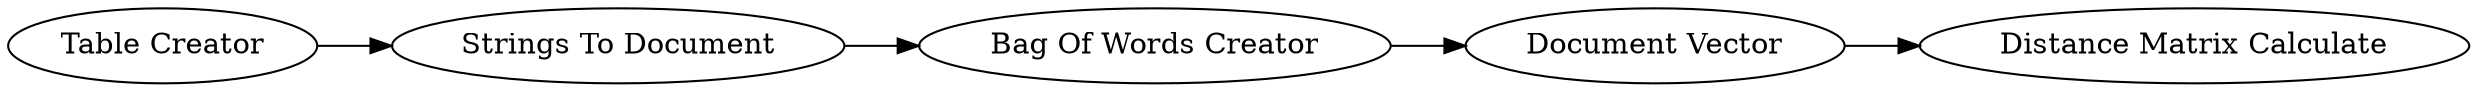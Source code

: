 digraph {
	1 -> 2
	4 -> 3
	2 -> 4
	3 -> 6
	1 [label="Table Creator"]
	4 [label="Bag Of Words Creator"]
	6 [label="Distance Matrix Calculate"]
	3 [label="Document Vector"]
	2 [label="Strings To Document"]
	rankdir=LR
}

